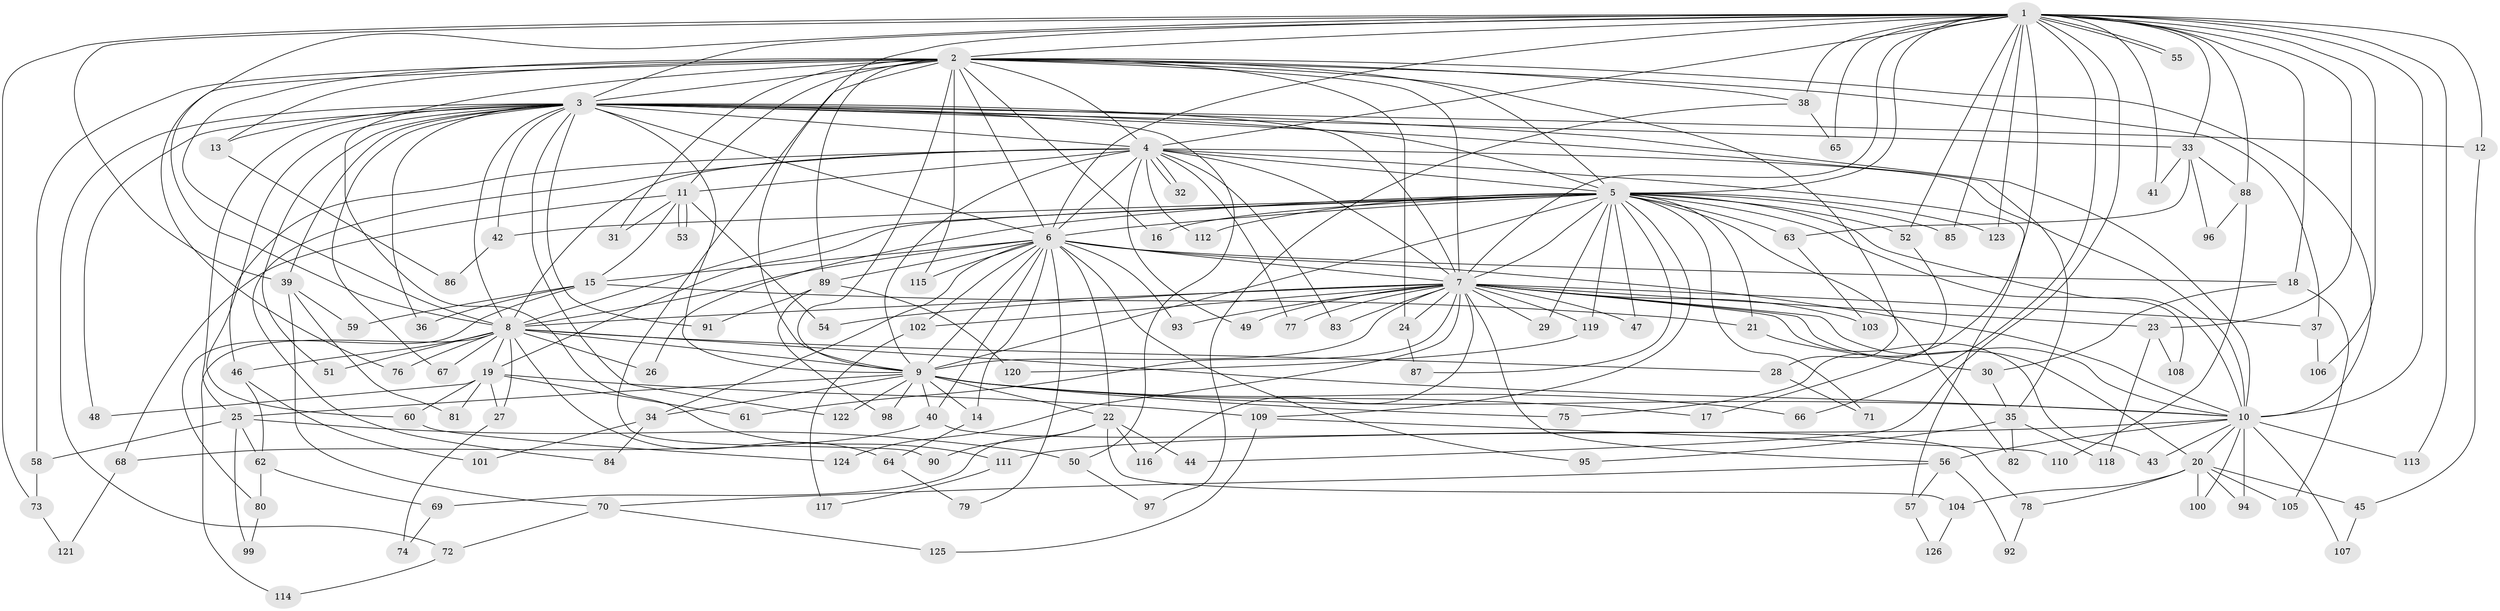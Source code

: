 // coarse degree distribution, {17: 0.0196078431372549, 19: 0.0392156862745098, 25: 0.0196078431372549, 15: 0.0196078431372549, 18: 0.0196078431372549, 10: 0.0392156862745098, 6: 0.058823529411764705, 8: 0.0196078431372549, 3: 0.23529411764705882, 4: 0.09803921568627451, 7: 0.0196078431372549, 16: 0.0196078431372549, 9: 0.0392156862745098, 2: 0.23529411764705882, 1: 0.0392156862745098, 5: 0.0784313725490196}
// Generated by graph-tools (version 1.1) at 2025/49/03/04/25 22:49:42]
// undirected, 126 vertices, 277 edges
graph export_dot {
  node [color=gray90,style=filled];
  1;
  2;
  3;
  4;
  5;
  6;
  7;
  8;
  9;
  10;
  11;
  12;
  13;
  14;
  15;
  16;
  17;
  18;
  19;
  20;
  21;
  22;
  23;
  24;
  25;
  26;
  27;
  28;
  29;
  30;
  31;
  32;
  33;
  34;
  35;
  36;
  37;
  38;
  39;
  40;
  41;
  42;
  43;
  44;
  45;
  46;
  47;
  48;
  49;
  50;
  51;
  52;
  53;
  54;
  55;
  56;
  57;
  58;
  59;
  60;
  61;
  62;
  63;
  64;
  65;
  66;
  67;
  68;
  69;
  70;
  71;
  72;
  73;
  74;
  75;
  76;
  77;
  78;
  79;
  80;
  81;
  82;
  83;
  84;
  85;
  86;
  87;
  88;
  89;
  90;
  91;
  92;
  93;
  94;
  95;
  96;
  97;
  98;
  99;
  100;
  101;
  102;
  103;
  104;
  105;
  106;
  107;
  108;
  109;
  110;
  111;
  112;
  113;
  114;
  115;
  116;
  117;
  118;
  119;
  120;
  121;
  122;
  123;
  124;
  125;
  126;
  1 -- 2;
  1 -- 3;
  1 -- 4;
  1 -- 5;
  1 -- 6;
  1 -- 7;
  1 -- 8;
  1 -- 9;
  1 -- 10;
  1 -- 12;
  1 -- 17;
  1 -- 18;
  1 -- 23;
  1 -- 33;
  1 -- 38;
  1 -- 39;
  1 -- 41;
  1 -- 44;
  1 -- 52;
  1 -- 55;
  1 -- 55;
  1 -- 65;
  1 -- 66;
  1 -- 73;
  1 -- 85;
  1 -- 88;
  1 -- 106;
  1 -- 113;
  1 -- 123;
  2 -- 3;
  2 -- 4;
  2 -- 5;
  2 -- 6;
  2 -- 7;
  2 -- 8;
  2 -- 9;
  2 -- 10;
  2 -- 11;
  2 -- 13;
  2 -- 16;
  2 -- 24;
  2 -- 28;
  2 -- 31;
  2 -- 37;
  2 -- 38;
  2 -- 58;
  2 -- 76;
  2 -- 89;
  2 -- 90;
  2 -- 111;
  2 -- 115;
  3 -- 4;
  3 -- 5;
  3 -- 6;
  3 -- 7;
  3 -- 8;
  3 -- 9;
  3 -- 10;
  3 -- 12;
  3 -- 13;
  3 -- 25;
  3 -- 33;
  3 -- 35;
  3 -- 36;
  3 -- 39;
  3 -- 42;
  3 -- 48;
  3 -- 50;
  3 -- 51;
  3 -- 60;
  3 -- 67;
  3 -- 72;
  3 -- 91;
  3 -- 122;
  4 -- 5;
  4 -- 6;
  4 -- 7;
  4 -- 8;
  4 -- 9;
  4 -- 10;
  4 -- 11;
  4 -- 32;
  4 -- 32;
  4 -- 46;
  4 -- 49;
  4 -- 57;
  4 -- 77;
  4 -- 83;
  4 -- 84;
  4 -- 112;
  5 -- 6;
  5 -- 7;
  5 -- 8;
  5 -- 9;
  5 -- 10;
  5 -- 16;
  5 -- 19;
  5 -- 21;
  5 -- 26;
  5 -- 29;
  5 -- 42;
  5 -- 47;
  5 -- 52;
  5 -- 63;
  5 -- 71;
  5 -- 82;
  5 -- 85;
  5 -- 87;
  5 -- 108;
  5 -- 109;
  5 -- 112;
  5 -- 119;
  5 -- 123;
  6 -- 7;
  6 -- 8;
  6 -- 9;
  6 -- 10;
  6 -- 14;
  6 -- 15;
  6 -- 18;
  6 -- 22;
  6 -- 34;
  6 -- 40;
  6 -- 79;
  6 -- 89;
  6 -- 93;
  6 -- 95;
  6 -- 102;
  6 -- 115;
  7 -- 8;
  7 -- 9;
  7 -- 10;
  7 -- 20;
  7 -- 23;
  7 -- 24;
  7 -- 29;
  7 -- 37;
  7 -- 43;
  7 -- 47;
  7 -- 49;
  7 -- 54;
  7 -- 56;
  7 -- 61;
  7 -- 77;
  7 -- 83;
  7 -- 93;
  7 -- 102;
  7 -- 103;
  7 -- 116;
  7 -- 119;
  7 -- 124;
  8 -- 9;
  8 -- 10;
  8 -- 19;
  8 -- 26;
  8 -- 27;
  8 -- 28;
  8 -- 46;
  8 -- 51;
  8 -- 64;
  8 -- 67;
  8 -- 76;
  8 -- 114;
  9 -- 10;
  9 -- 14;
  9 -- 17;
  9 -- 22;
  9 -- 25;
  9 -- 34;
  9 -- 40;
  9 -- 66;
  9 -- 75;
  9 -- 98;
  9 -- 122;
  10 -- 20;
  10 -- 43;
  10 -- 56;
  10 -- 94;
  10 -- 100;
  10 -- 107;
  10 -- 111;
  10 -- 113;
  11 -- 15;
  11 -- 31;
  11 -- 53;
  11 -- 53;
  11 -- 54;
  11 -- 68;
  12 -- 45;
  13 -- 86;
  14 -- 64;
  15 -- 21;
  15 -- 36;
  15 -- 59;
  15 -- 80;
  18 -- 30;
  18 -- 105;
  19 -- 27;
  19 -- 48;
  19 -- 60;
  19 -- 61;
  19 -- 81;
  19 -- 109;
  20 -- 45;
  20 -- 78;
  20 -- 94;
  20 -- 100;
  20 -- 104;
  20 -- 105;
  21 -- 30;
  22 -- 44;
  22 -- 69;
  22 -- 90;
  22 -- 104;
  22 -- 116;
  23 -- 108;
  23 -- 118;
  24 -- 87;
  25 -- 50;
  25 -- 58;
  25 -- 62;
  25 -- 99;
  27 -- 74;
  28 -- 71;
  30 -- 35;
  33 -- 41;
  33 -- 63;
  33 -- 88;
  33 -- 96;
  34 -- 84;
  34 -- 101;
  35 -- 82;
  35 -- 95;
  35 -- 118;
  37 -- 106;
  38 -- 65;
  38 -- 97;
  39 -- 59;
  39 -- 70;
  39 -- 81;
  40 -- 68;
  40 -- 78;
  42 -- 86;
  45 -- 107;
  46 -- 62;
  46 -- 101;
  50 -- 97;
  52 -- 75;
  56 -- 57;
  56 -- 70;
  56 -- 92;
  57 -- 126;
  58 -- 73;
  60 -- 124;
  62 -- 69;
  62 -- 80;
  63 -- 103;
  64 -- 79;
  68 -- 121;
  69 -- 74;
  70 -- 72;
  70 -- 125;
  72 -- 114;
  73 -- 121;
  78 -- 92;
  80 -- 99;
  88 -- 96;
  88 -- 110;
  89 -- 91;
  89 -- 98;
  89 -- 120;
  102 -- 117;
  104 -- 126;
  109 -- 110;
  109 -- 125;
  111 -- 117;
  119 -- 120;
}
